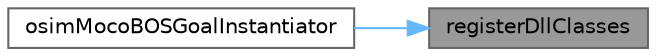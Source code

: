 digraph "registerDllClasses"
{
 // LATEX_PDF_SIZE
  bgcolor="transparent";
  edge [fontname=Helvetica,fontsize=10,labelfontname=Helvetica,labelfontsize=10];
  node [fontname=Helvetica,fontsize=10,shape=box,height=0.2,width=0.4];
  rankdir="RL";
  Node1 [id="Node000001",label="registerDllClasses",height=0.2,width=0.4,color="gray40", fillcolor="grey60", style="filled", fontcolor="black",tooltip=" "];
  Node1 -> Node2 [id="edge1_Node000001_Node000002",dir="back",color="steelblue1",style="solid",tooltip=" "];
  Node2 [id="Node000002",label="osimMocoBOSGoalInstantiator",height=0.2,width=0.4,color="grey40", fillcolor="white", style="filled",URL="$classosim_moco_b_o_s_goal_instantiator.html#abe3215a7db2af9f3050c13059de28c5a",tooltip=" "];
}
